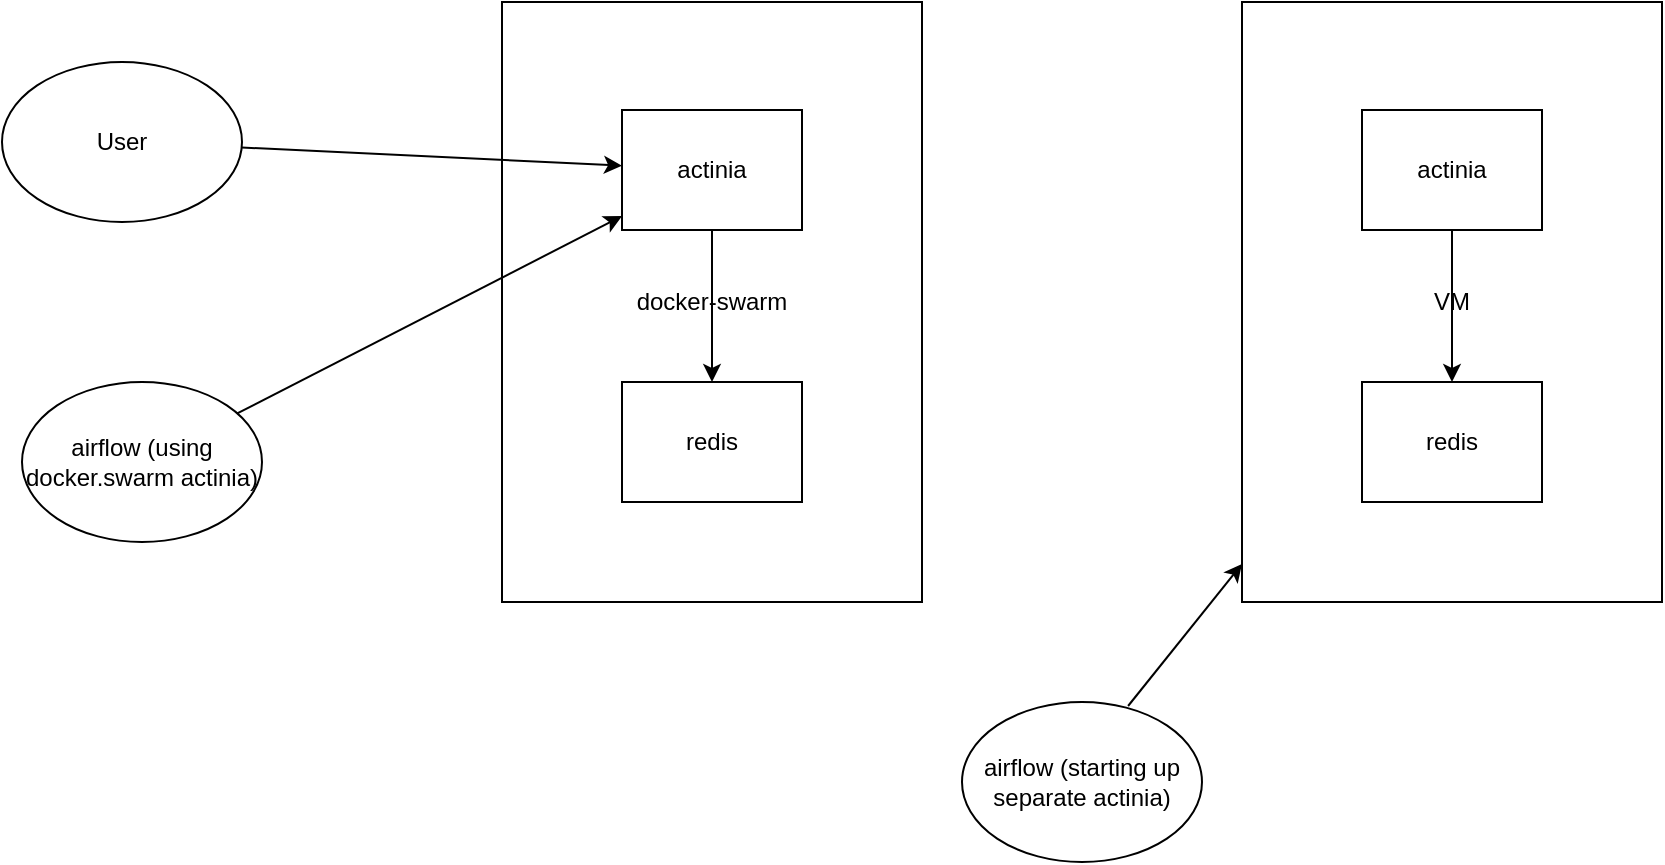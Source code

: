 <mxfile>
    <diagram id="szxNI8mckmdOxdy0TDeM" name="Seite-1">
        <mxGraphModel dx="502" dy="303" grid="1" gridSize="10" guides="1" tooltips="1" connect="1" arrows="1" fold="1" page="1" pageScale="1" pageWidth="1169" pageHeight="827" math="0" shadow="0">
            <root>
                <mxCell id="0"/>
                <mxCell id="1" parent="0"/>
                <mxCell id="6" value="&lt;span&gt;docker-swarm&lt;/span&gt;" style="rounded=0;whiteSpace=wrap;html=1;" parent="1" vertex="1">
                    <mxGeometry x="390" y="320" width="210" height="300" as="geometry"/>
                </mxCell>
                <mxCell id="4" value="User" style="ellipse;whiteSpace=wrap;html=1;" parent="1" vertex="1">
                    <mxGeometry x="140" y="350" width="120" height="80" as="geometry"/>
                </mxCell>
                <mxCell id="5" value="airflow (using docker.swarm actinia)" style="ellipse;whiteSpace=wrap;html=1;" parent="1" vertex="1">
                    <mxGeometry x="150" y="510" width="120" height="80" as="geometry"/>
                </mxCell>
                <mxCell id="8" value="actinia" style="rounded=0;whiteSpace=wrap;html=1;" parent="1" vertex="1">
                    <mxGeometry x="450" y="374" width="90" height="60" as="geometry"/>
                </mxCell>
                <mxCell id="11" value="redis" style="rounded=0;whiteSpace=wrap;html=1;" parent="1" vertex="1">
                    <mxGeometry x="450" y="510" width="90" height="60" as="geometry"/>
                </mxCell>
                <mxCell id="12" value="" style="endArrow=classic;html=1;" edge="1" parent="1" source="4" target="8">
                    <mxGeometry width="50" height="50" relative="1" as="geometry">
                        <mxPoint x="560" y="420" as="sourcePoint"/>
                        <mxPoint x="610" y="370" as="targetPoint"/>
                    </mxGeometry>
                </mxCell>
                <mxCell id="13" value="" style="endArrow=classic;html=1;" edge="1" parent="1" source="5" target="8">
                    <mxGeometry width="50" height="50" relative="1" as="geometry">
                        <mxPoint x="269.87" y="402.634" as="sourcePoint"/>
                        <mxPoint x="460" y="411.864" as="targetPoint"/>
                    </mxGeometry>
                </mxCell>
                <mxCell id="14" value="" style="endArrow=classic;html=1;" edge="1" parent="1" source="8" target="11">
                    <mxGeometry width="50" height="50" relative="1" as="geometry">
                        <mxPoint x="267.712" y="535.746" as="sourcePoint"/>
                        <mxPoint x="460" y="437.053" as="targetPoint"/>
                    </mxGeometry>
                </mxCell>
                <mxCell id="15" value="airflow (starting up separate actinia)" style="ellipse;whiteSpace=wrap;html=1;" vertex="1" parent="1">
                    <mxGeometry x="620" y="670" width="120" height="80" as="geometry"/>
                </mxCell>
                <mxCell id="16" value="&lt;span&gt;VM&lt;/span&gt;" style="rounded=0;whiteSpace=wrap;html=1;" vertex="1" parent="1">
                    <mxGeometry x="760" y="320" width="210" height="300" as="geometry"/>
                </mxCell>
                <mxCell id="17" value="actinia" style="rounded=0;whiteSpace=wrap;html=1;" vertex="1" parent="1">
                    <mxGeometry x="820" y="374" width="90" height="60" as="geometry"/>
                </mxCell>
                <mxCell id="18" value="redis" style="rounded=0;whiteSpace=wrap;html=1;" vertex="1" parent="1">
                    <mxGeometry x="820" y="510" width="90" height="60" as="geometry"/>
                </mxCell>
                <mxCell id="19" value="" style="endArrow=classic;html=1;" edge="1" parent="1" source="17" target="18">
                    <mxGeometry width="50" height="50" relative="1" as="geometry">
                        <mxPoint x="637.712" y="535.746" as="sourcePoint"/>
                        <mxPoint x="830" y="437.053" as="targetPoint"/>
                    </mxGeometry>
                </mxCell>
                <mxCell id="20" value="" style="endArrow=classic;html=1;exitX=0.692;exitY=0.025;exitDx=0;exitDy=0;exitPerimeter=0;" edge="1" parent="1" source="15" target="16">
                    <mxGeometry width="50" height="50" relative="1" as="geometry">
                        <mxPoint x="710.002" y="698.696" as="sourcePoint"/>
                        <mxPoint x="902.29" y="600.003" as="targetPoint"/>
                    </mxGeometry>
                </mxCell>
            </root>
        </mxGraphModel>
    </diagram>
</mxfile>
